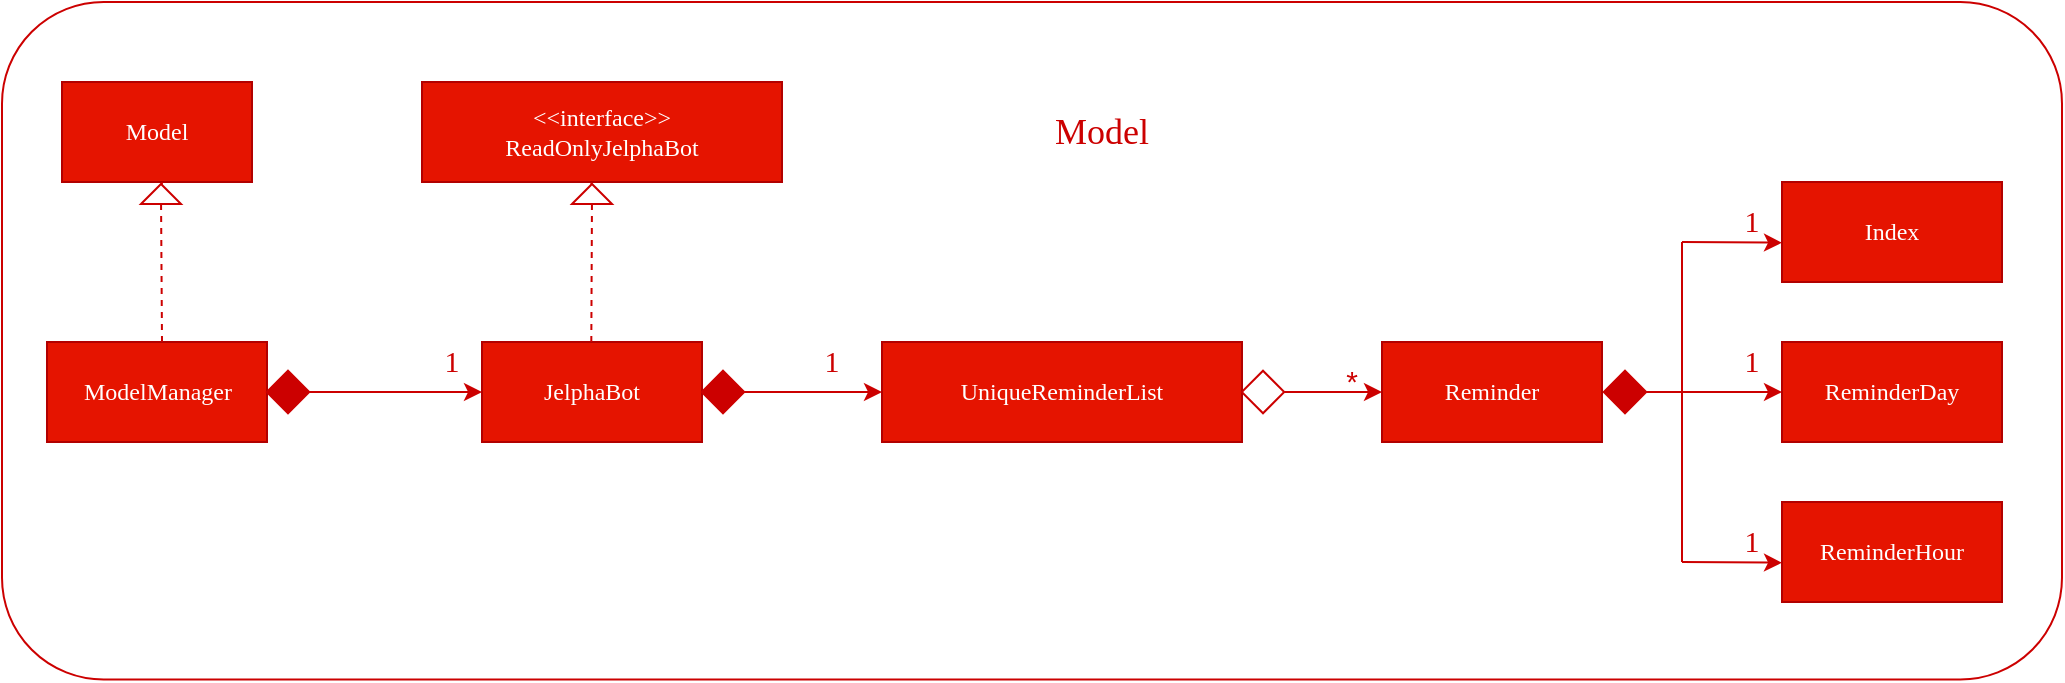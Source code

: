 <mxfile version="12.9.10" type="device"><diagram id="mGluzAuQ-3p7MLn0_ppF" name="Page-1"><mxGraphModel dx="1066" dy="579" grid="1" gridSize="10" guides="1" tooltips="1" connect="1" arrows="1" fold="1" page="1" pageScale="1" pageWidth="827" pageHeight="1169" math="0" shadow="0"><root><mxCell id="0"/><mxCell id="1" parent="0"/><mxCell id="9RXnouykuyWIk3jbpqBl-1" value="&lt;font face=&quot;Verdana&quot;&gt;JelphaBot&lt;/font&gt;" style="rounded=0;whiteSpace=wrap;html=1;fillColor=#e51400;strokeColor=#B20000;fontColor=#ffffff;" vertex="1" parent="1"><mxGeometry x="320" y="270" width="110" height="50" as="geometry"/></mxCell><mxCell id="9RXnouykuyWIk3jbpqBl-2" value="&lt;font face=&quot;Verdana&quot;&gt;&amp;lt;&amp;lt;interface&amp;gt;&amp;gt;&lt;br&gt;ReadOnlyJelphaBot&lt;br&gt;&lt;/font&gt;" style="rounded=0;whiteSpace=wrap;html=1;fillColor=#e51400;strokeColor=#B20000;fontColor=#ffffff;" vertex="1" parent="1"><mxGeometry x="290" y="140" width="180" height="50" as="geometry"/></mxCell><mxCell id="9RXnouykuyWIk3jbpqBl-3" value="&lt;font face=&quot;Verdana&quot;&gt;Model&lt;/font&gt;" style="rounded=0;whiteSpace=wrap;html=1;fillColor=#e51400;strokeColor=#B20000;fontColor=#ffffff;" vertex="1" parent="1"><mxGeometry x="110" y="140" width="95" height="50" as="geometry"/></mxCell><mxCell id="9RXnouykuyWIk3jbpqBl-4" value="&lt;font face=&quot;Verdana&quot;&gt;ModelManager&lt;/font&gt;" style="rounded=0;whiteSpace=wrap;html=1;fillColor=#e51400;strokeColor=#B20000;fontColor=#ffffff;" vertex="1" parent="1"><mxGeometry x="102.5" y="270" width="110" height="50" as="geometry"/></mxCell><mxCell id="9RXnouykuyWIk3jbpqBl-5" value="&lt;font face=&quot;Verdana&quot;&gt;UniqueReminderList&lt;/font&gt;" style="rounded=0;whiteSpace=wrap;html=1;fillColor=#e51400;strokeColor=#B20000;fontColor=#ffffff;" vertex="1" parent="1"><mxGeometry x="520" y="270" width="180" height="50" as="geometry"/></mxCell><mxCell id="9RXnouykuyWIk3jbpqBl-6" value="&lt;font face=&quot;Verdana&quot;&gt;Reminder&lt;/font&gt;" style="rounded=0;whiteSpace=wrap;html=1;fillColor=#e51400;strokeColor=#B20000;fontColor=#ffffff;" vertex="1" parent="1"><mxGeometry x="770" y="270" width="110" height="50" as="geometry"/></mxCell><mxCell id="9RXnouykuyWIk3jbpqBl-7" value="&lt;font face=&quot;Verdana&quot;&gt;Index&lt;/font&gt;" style="rounded=0;whiteSpace=wrap;html=1;fillColor=#e51400;strokeColor=#B20000;fontColor=#ffffff;" vertex="1" parent="1"><mxGeometry x="970" y="190" width="110" height="50" as="geometry"/></mxCell><mxCell id="9RXnouykuyWIk3jbpqBl-8" value="&lt;font face=&quot;Verdana&quot;&gt;ReminderDay&lt;/font&gt;" style="rounded=0;whiteSpace=wrap;html=1;fillColor=#e51400;strokeColor=#B20000;fontColor=#ffffff;" vertex="1" parent="1"><mxGeometry x="970" y="270" width="110" height="50" as="geometry"/></mxCell><mxCell id="9RXnouykuyWIk3jbpqBl-9" value="&lt;font face=&quot;Verdana&quot;&gt;ReminderHour&lt;/font&gt;" style="rounded=0;whiteSpace=wrap;html=1;fillColor=#e51400;strokeColor=#B20000;fontColor=#ffffff;" vertex="1" parent="1"><mxGeometry x="970" y="350" width="110" height="50" as="geometry"/></mxCell><mxCell id="9RXnouykuyWIk3jbpqBl-11" value="" style="endArrow=classic;html=1;entryX=0;entryY=0.5;entryDx=0;entryDy=0;strokeColor=#CC0000;" edge="1" parent="1" source="9RXnouykuyWIk3jbpqBl-23" target="9RXnouykuyWIk3jbpqBl-6"><mxGeometry width="50" height="50" relative="1" as="geometry"><mxPoint x="720" y="295" as="sourcePoint"/><mxPoint x="650" y="270" as="targetPoint"/></mxGeometry></mxCell><mxCell id="9RXnouykuyWIk3jbpqBl-12" value="" style="endArrow=classic;html=1;exitX=1;exitY=1;exitDx=0;exitDy=0;strokeColor=#CC0000;" edge="1" parent="1" source="9RXnouykuyWIk3jbpqBl-16" target="9RXnouykuyWIk3jbpqBl-8"><mxGeometry width="50" height="50" relative="1" as="geometry"><mxPoint x="900" y="294.66" as="sourcePoint"/><mxPoint x="967" y="295" as="targetPoint"/></mxGeometry></mxCell><mxCell id="9RXnouykuyWIk3jbpqBl-13" value="" style="endArrow=classic;html=1;strokeColor=#CC0000;entryX=0;entryY=0.5;entryDx=0;entryDy=0;" edge="1" parent="1"><mxGeometry width="50" height="50" relative="1" as="geometry"><mxPoint x="920" y="220" as="sourcePoint"/><mxPoint x="970" y="220.34" as="targetPoint"/></mxGeometry></mxCell><mxCell id="9RXnouykuyWIk3jbpqBl-14" value="" style="endArrow=classic;html=1;strokeColor=#CC0000;entryX=0;entryY=0.5;entryDx=0;entryDy=0;" edge="1" parent="1"><mxGeometry width="50" height="50" relative="1" as="geometry"><mxPoint x="920" y="380" as="sourcePoint"/><mxPoint x="970" y="380.34" as="targetPoint"/></mxGeometry></mxCell><mxCell id="9RXnouykuyWIk3jbpqBl-15" value="" style="endArrow=none;html=1;strokeColor=#CC0000;" edge="1" parent="1"><mxGeometry width="50" height="50" relative="1" as="geometry"><mxPoint x="920" y="380" as="sourcePoint"/><mxPoint x="920" y="220" as="targetPoint"/></mxGeometry></mxCell><mxCell id="9RXnouykuyWIk3jbpqBl-16" value="" style="whiteSpace=wrap;html=1;aspect=fixed;fillColor=#CC0000;rotation=-45;strokeColor=#CC0000;" vertex="1" parent="1"><mxGeometry x="884" y="287.5" width="15" height="15" as="geometry"/></mxCell><mxCell id="9RXnouykuyWIk3jbpqBl-23" value="" style="whiteSpace=wrap;html=1;aspect=fixed;fillColor=none;rotation=-45;strokeColor=#CC0000;" vertex="1" parent="1"><mxGeometry x="703" y="287.5" width="15" height="15" as="geometry"/></mxCell><mxCell id="9RXnouykuyWIk3jbpqBl-27" value="&lt;font style=&quot;font-size: 15px&quot; color=&quot;#cc0000&quot;&gt;*&lt;/font&gt;" style="text;html=1;strokeColor=none;fillColor=none;align=center;verticalAlign=middle;whiteSpace=wrap;rounded=0;" vertex="1" parent="1"><mxGeometry x="740" y="280" width="30" height="17.5" as="geometry"/></mxCell><mxCell id="9RXnouykuyWIk3jbpqBl-28" value="" style="whiteSpace=wrap;html=1;aspect=fixed;fillColor=#CC0000;rotation=-45;strokeColor=#CC0000;" vertex="1" parent="1"><mxGeometry x="433" y="287.5" width="15" height="15" as="geometry"/></mxCell><mxCell id="9RXnouykuyWIk3jbpqBl-29" value="" style="endArrow=classic;html=1;strokeColor=#CC0000;exitX=1;exitY=1;exitDx=0;exitDy=0;entryX=0;entryY=0.5;entryDx=0;entryDy=0;" edge="1" parent="1" source="9RXnouykuyWIk3jbpqBl-28" target="9RXnouykuyWIk3jbpqBl-5"><mxGeometry width="50" height="50" relative="1" as="geometry"><mxPoint x="670" y="310" as="sourcePoint"/><mxPoint x="720" y="260" as="targetPoint"/></mxGeometry></mxCell><mxCell id="9RXnouykuyWIk3jbpqBl-30" value="&lt;font color=&quot;#cc0000&quot;&gt;&lt;span style=&quot;font-size: 15px&quot;&gt;1&lt;/span&gt;&lt;/font&gt;" style="text;html=1;strokeColor=none;fillColor=none;align=center;verticalAlign=middle;whiteSpace=wrap;rounded=0;fontFamily=Verdana;" vertex="1" parent="1"><mxGeometry x="480" y="270" width="30" height="17.5" as="geometry"/></mxCell><mxCell id="9RXnouykuyWIk3jbpqBl-31" value="" style="whiteSpace=wrap;html=1;aspect=fixed;fillColor=#CC0000;rotation=-45;strokeColor=#CC0000;" vertex="1" parent="1"><mxGeometry x="215.5" y="287.5" width="15" height="15" as="geometry"/></mxCell><mxCell id="9RXnouykuyWIk3jbpqBl-33" value="&lt;font color=&quot;#cc0000&quot;&gt;&lt;span style=&quot;font-size: 15px&quot;&gt;1&lt;/span&gt;&lt;/font&gt;" style="text;html=1;strokeColor=none;fillColor=none;align=center;verticalAlign=middle;whiteSpace=wrap;rounded=0;fontFamily=Verdana;" vertex="1" parent="1"><mxGeometry x="290" y="270" width="30" height="17.5" as="geometry"/></mxCell><mxCell id="9RXnouykuyWIk3jbpqBl-36" value="" style="endArrow=classic;html=1;strokeColor=#CC0000;exitX=1;exitY=1;exitDx=0;exitDy=0;entryX=0;entryY=0.5;entryDx=0;entryDy=0;" edge="1" parent="1" source="9RXnouykuyWIk3jbpqBl-31" target="9RXnouykuyWIk3jbpqBl-1"><mxGeometry width="50" height="50" relative="1" as="geometry"><mxPoint x="240.057" y="298.16" as="sourcePoint"/><mxPoint x="310" y="300" as="targetPoint"/></mxGeometry></mxCell><mxCell id="9RXnouykuyWIk3jbpqBl-40" value="&lt;font color=&quot;#cc0000&quot;&gt;&lt;span style=&quot;font-size: 15px&quot;&gt;1&lt;/span&gt;&lt;/font&gt;" style="text;html=1;strokeColor=none;fillColor=none;align=center;verticalAlign=middle;whiteSpace=wrap;rounded=0;fontFamily=Verdana;" vertex="1" parent="1"><mxGeometry x="940" y="200" width="30" height="17.5" as="geometry"/></mxCell><mxCell id="9RXnouykuyWIk3jbpqBl-41" value="&lt;font color=&quot;#cc0000&quot;&gt;&lt;span style=&quot;font-size: 15px&quot;&gt;1&lt;/span&gt;&lt;/font&gt;" style="text;html=1;strokeColor=none;fillColor=none;align=center;verticalAlign=middle;whiteSpace=wrap;rounded=0;fontFamily=Verdana;" vertex="1" parent="1"><mxGeometry x="940" y="270" width="30" height="17.5" as="geometry"/></mxCell><mxCell id="9RXnouykuyWIk3jbpqBl-42" value="&lt;font color=&quot;#cc0000&quot;&gt;&lt;span style=&quot;font-size: 15px&quot;&gt;1&lt;/span&gt;&lt;/font&gt;" style="text;html=1;strokeColor=none;fillColor=none;align=center;verticalAlign=middle;whiteSpace=wrap;rounded=0;fontFamily=Verdana;" vertex="1" parent="1"><mxGeometry x="940" y="360" width="30" height="17.5" as="geometry"/></mxCell><mxCell id="9RXnouykuyWIk3jbpqBl-43" value="" style="endArrow=none;dashed=1;html=1;strokeColor=#CC0000;fontFamily=Verdana;" edge="1" parent="1" source="9RXnouykuyWIk3jbpqBl-47"><mxGeometry width="50" height="50" relative="1" as="geometry"><mxPoint x="160" y="270" as="sourcePoint"/><mxPoint x="160" y="190" as="targetPoint"/></mxGeometry></mxCell><mxCell id="9RXnouykuyWIk3jbpqBl-46" value="" style="endArrow=none;dashed=1;html=1;strokeColor=#CC0000;fontFamily=Verdana;" edge="1" parent="1" source="9RXnouykuyWIk3jbpqBl-50"><mxGeometry width="50" height="50" relative="1" as="geometry"><mxPoint x="374.66" y="270" as="sourcePoint"/><mxPoint x="374.66" y="190" as="targetPoint"/></mxGeometry></mxCell><mxCell id="9RXnouykuyWIk3jbpqBl-47" value="" style="triangle;whiteSpace=wrap;html=1;strokeColor=#CC0000;fillColor=none;fontFamily=Verdana;rotation=-90;" vertex="1" parent="1"><mxGeometry x="154.5" y="186" width="10" height="20" as="geometry"/></mxCell><mxCell id="9RXnouykuyWIk3jbpqBl-49" value="" style="endArrow=none;dashed=1;html=1;strokeColor=#CC0000;fontFamily=Verdana;" edge="1" parent="1" target="9RXnouykuyWIk3jbpqBl-47"><mxGeometry width="50" height="50" relative="1" as="geometry"><mxPoint x="160" y="270" as="sourcePoint"/><mxPoint x="160" y="190" as="targetPoint"/></mxGeometry></mxCell><mxCell id="9RXnouykuyWIk3jbpqBl-50" value="" style="triangle;whiteSpace=wrap;html=1;strokeColor=#CC0000;fillColor=none;fontFamily=Verdana;rotation=-90;" vertex="1" parent="1"><mxGeometry x="370" y="186" width="10" height="20" as="geometry"/></mxCell><mxCell id="9RXnouykuyWIk3jbpqBl-53" value="" style="endArrow=none;dashed=1;html=1;strokeColor=#CC0000;fontFamily=Verdana;" edge="1" parent="1" target="9RXnouykuyWIk3jbpqBl-50"><mxGeometry width="50" height="50" relative="1" as="geometry"><mxPoint x="374.66" y="270" as="sourcePoint"/><mxPoint x="374.66" y="190" as="targetPoint"/></mxGeometry></mxCell><mxCell id="9RXnouykuyWIk3jbpqBl-54" value="" style="rounded=1;whiteSpace=wrap;html=1;strokeColor=#CC0000;fillColor=none;fontFamily=Verdana;" vertex="1" parent="1"><mxGeometry x="80" y="100" width="1030" height="338.75" as="geometry"/></mxCell><mxCell id="9RXnouykuyWIk3jbpqBl-55" value="&lt;font color=&quot;#cc0000&quot; style=&quot;font-size: 18px;&quot;&gt;Model&lt;/font&gt;" style="text;html=1;strokeColor=none;fillColor=none;align=center;verticalAlign=middle;whiteSpace=wrap;rounded=0;fontFamily=Verdana;fontSize=18;" vertex="1" parent="1"><mxGeometry x="610" y="155" width="40" height="20" as="geometry"/></mxCell></root></mxGraphModel></diagram></mxfile>
